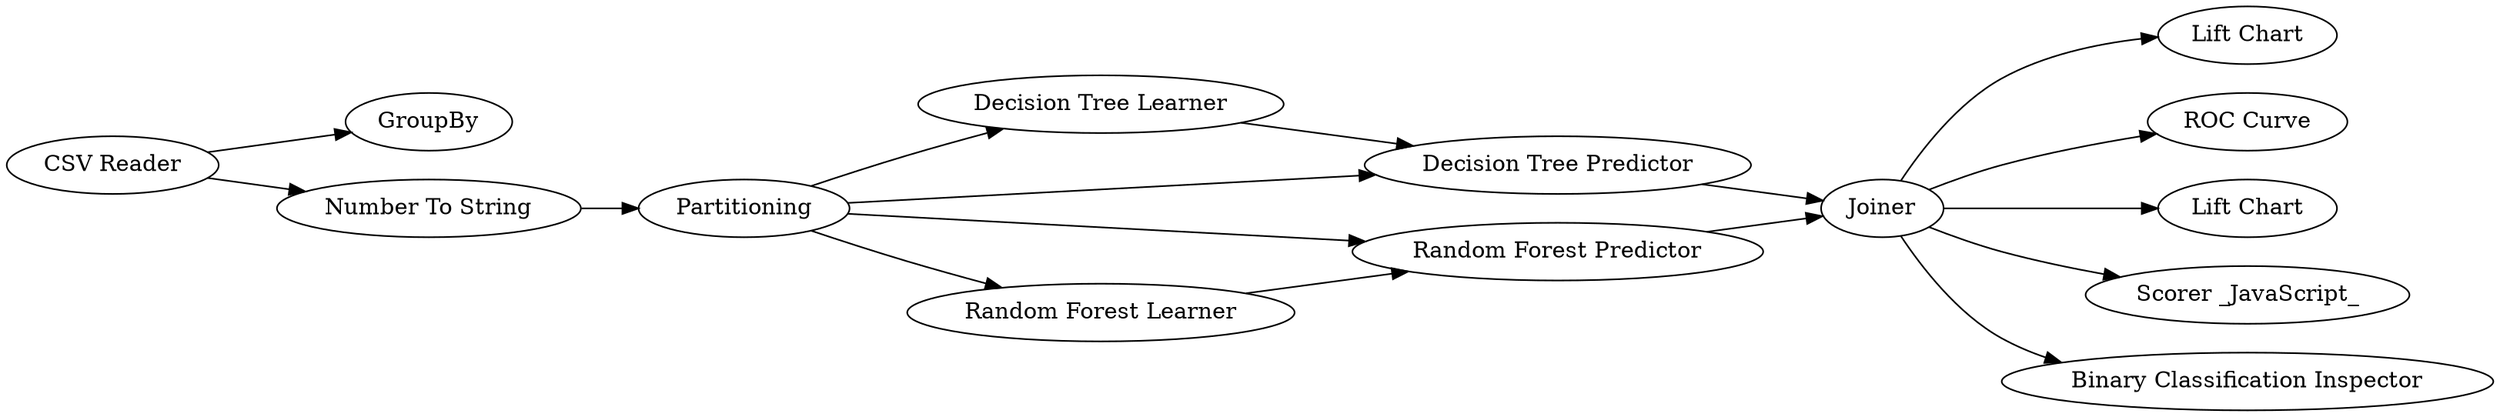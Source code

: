 digraph {
	"-2733025647732436297_110" [label="Lift Chart"]
	"-2733025647732436297_117" [label="ROC Curve"]
	"-2733025647732436297_115" [label="CSV Reader"]
	"-2733025647732436297_97" [label="Decision Tree Learner"]
	"-2733025647732436297_61" [label=Partitioning]
	"-2733025647732436297_114" [label=Joiner]
	"-2733025647732436297_116" [label=GroupBy]
	"-2733025647732436297_100" [label="Lift Chart"]
	"-2733025647732436297_104" [label="Random Forest Predictor"]
	"-2733025647732436297_65" [label="Decision Tree Predictor"]
	"-2733025647732436297_107" [label="Number To String"]
	"-2733025647732436297_102" [label="Scorer _JavaScript_"]
	"-2733025647732436297_103" [label="Random Forest Learner"]
	"-2733025647732436297_108" [label="Binary Classification Inspector"]
	"-2733025647732436297_61" -> "-2733025647732436297_97"
	"-2733025647732436297_114" -> "-2733025647732436297_100"
	"-2733025647732436297_114" -> "-2733025647732436297_108"
	"-2733025647732436297_114" -> "-2733025647732436297_110"
	"-2733025647732436297_61" -> "-2733025647732436297_104"
	"-2733025647732436297_104" -> "-2733025647732436297_114"
	"-2733025647732436297_103" -> "-2733025647732436297_104"
	"-2733025647732436297_115" -> "-2733025647732436297_116"
	"-2733025647732436297_115" -> "-2733025647732436297_107"
	"-2733025647732436297_97" -> "-2733025647732436297_65"
	"-2733025647732436297_61" -> "-2733025647732436297_65"
	"-2733025647732436297_114" -> "-2733025647732436297_102"
	"-2733025647732436297_114" -> "-2733025647732436297_117"
	"-2733025647732436297_65" -> "-2733025647732436297_114"
	"-2733025647732436297_107" -> "-2733025647732436297_61"
	"-2733025647732436297_61" -> "-2733025647732436297_103"
	rankdir=LR
}
